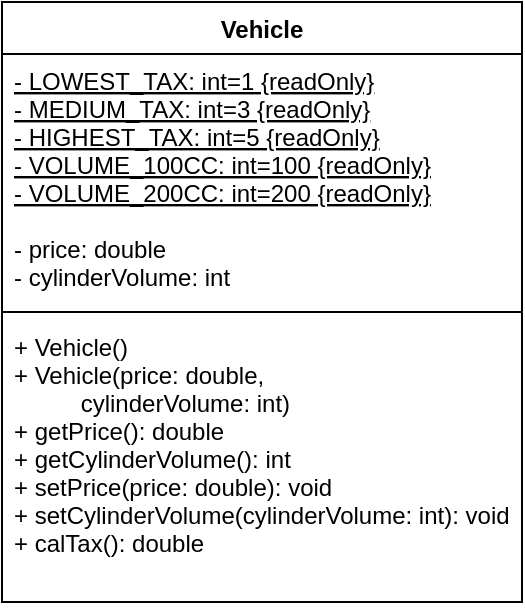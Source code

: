 <mxfile version="14.4.3" type="device"><diagram id="UflOFpPyRB3YXLhrbg-l" name="Page-1"><mxGraphModel dx="588" dy="348" grid="1" gridSize="10" guides="1" tooltips="1" connect="1" arrows="1" fold="1" page="1" pageScale="1" pageWidth="850" pageHeight="1100" math="0" shadow="0"><root><mxCell id="0"/><mxCell id="1" parent="0"/><mxCell id="tP-PKZE0riwRXKXf3ncn-1" value="Vehicle" style="swimlane;fontStyle=1;align=center;verticalAlign=top;childLayout=stackLayout;horizontal=1;startSize=26;horizontalStack=0;resizeParent=1;resizeParentMax=0;resizeLast=0;collapsible=1;marginBottom=0;" vertex="1" parent="1"><mxGeometry x="345" y="170" width="260" height="300" as="geometry"/></mxCell><mxCell id="tP-PKZE0riwRXKXf3ncn-5" value="- LOWEST_TAX: int=1 {readOnly}&#10;- MEDIUM_TAX: int=3 {readOnly}&#10;- HIGHEST_TAX: int=5 {readOnly}&#10;- VOLUME_100CC: int=100 {readOnly}&#10;- VOLUME_200CC: int=200 {readOnly}" style="text;strokeColor=none;fillColor=none;align=left;verticalAlign=top;spacingLeft=4;spacingRight=4;overflow=hidden;rotatable=0;points=[[0,0.5],[1,0.5]];portConstraint=eastwest;fontStyle=4" vertex="1" parent="tP-PKZE0riwRXKXf3ncn-1"><mxGeometry y="26" width="260" height="84" as="geometry"/></mxCell><mxCell id="tP-PKZE0riwRXKXf3ncn-2" value="- price: double&#10;- cylinderVolume: int" style="text;strokeColor=none;fillColor=none;align=left;verticalAlign=top;spacingLeft=4;spacingRight=4;overflow=hidden;rotatable=0;points=[[0,0.5],[1,0.5]];portConstraint=eastwest;fontStyle=0" vertex="1" parent="tP-PKZE0riwRXKXf3ncn-1"><mxGeometry y="110" width="260" height="41" as="geometry"/></mxCell><mxCell id="tP-PKZE0riwRXKXf3ncn-3" value="" style="line;strokeWidth=1;fillColor=none;align=left;verticalAlign=middle;spacingTop=-1;spacingLeft=3;spacingRight=3;rotatable=0;labelPosition=right;points=[];portConstraint=eastwest;" vertex="1" parent="tP-PKZE0riwRXKXf3ncn-1"><mxGeometry y="151" width="260" height="8" as="geometry"/></mxCell><mxCell id="tP-PKZE0riwRXKXf3ncn-4" value="+ Vehicle()&#10;+ Vehicle(price: double,&#10;          cylinderVolume: int)&#10;+ getPrice(): double&#10;+ getCylinderVolume(): int&#10;+ setPrice(price: double): void&#10;+ setCylinderVolume(cylinderVolume: int): void&#10;+ calTax(): double" style="text;strokeColor=none;fillColor=none;align=left;verticalAlign=top;spacingLeft=4;spacingRight=4;overflow=hidden;rotatable=0;points=[[0,0.5],[1,0.5]];portConstraint=eastwest;" vertex="1" parent="tP-PKZE0riwRXKXf3ncn-1"><mxGeometry y="159" width="260" height="141" as="geometry"/></mxCell></root></mxGraphModel></diagram></mxfile>